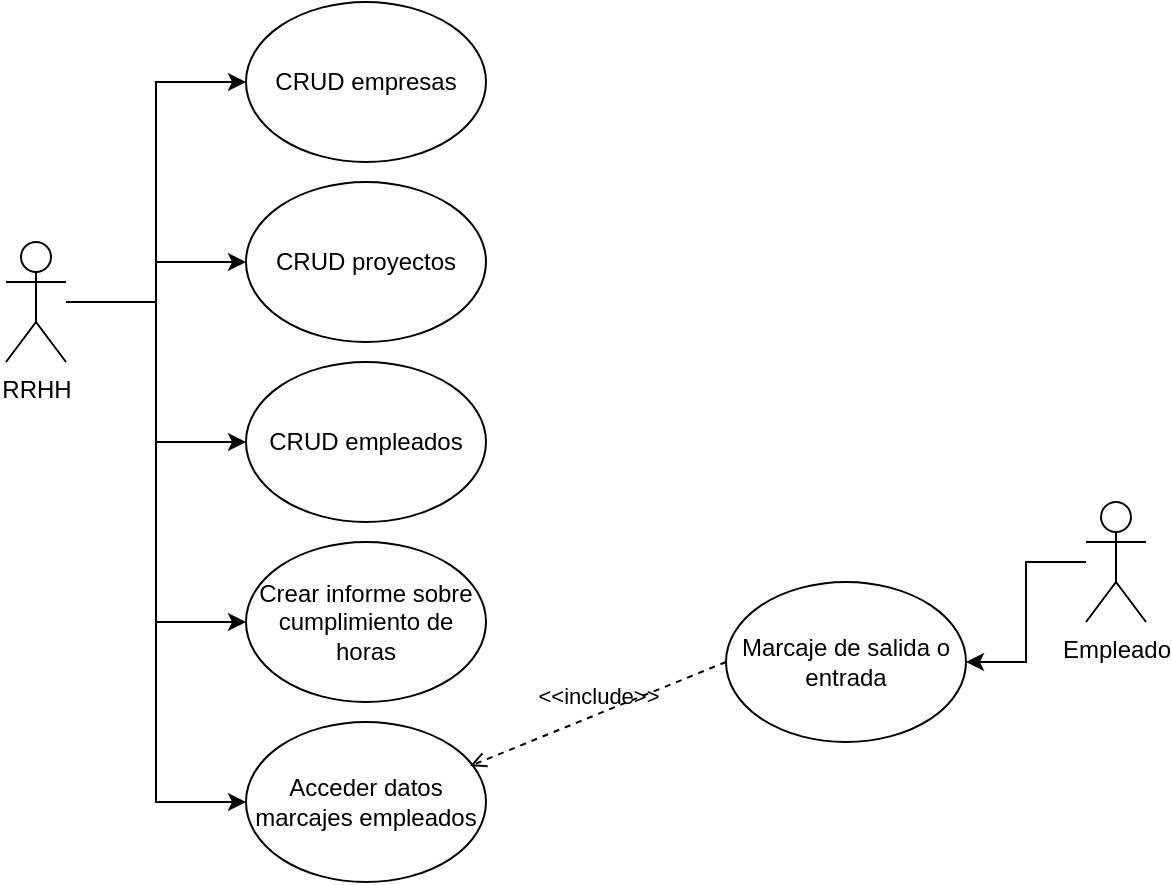 <mxfile version="21.0.2" type="github">
  <diagram name="Page-1" id="xl4MJ88EjeMnw6IJl3ZT">
    <mxGraphModel dx="1434" dy="764" grid="1" gridSize="10" guides="1" tooltips="1" connect="1" arrows="1" fold="1" page="1" pageScale="1" pageWidth="850" pageHeight="1100" math="0" shadow="0">
      <root>
        <mxCell id="0" />
        <mxCell id="1" parent="0" />
        <mxCell id="a2OSM05QCFBGGNWs0fvZ-5" style="edgeStyle=orthogonalEdgeStyle;rounded=0;orthogonalLoop=1;jettySize=auto;html=1;entryX=0;entryY=0.5;entryDx=0;entryDy=0;" edge="1" parent="1" source="a2OSM05QCFBGGNWs0fvZ-1" target="a2OSM05QCFBGGNWs0fvZ-2">
          <mxGeometry relative="1" as="geometry" />
        </mxCell>
        <mxCell id="a2OSM05QCFBGGNWs0fvZ-6" style="edgeStyle=orthogonalEdgeStyle;rounded=0;orthogonalLoop=1;jettySize=auto;html=1;entryX=0;entryY=0.5;entryDx=0;entryDy=0;" edge="1" parent="1" source="a2OSM05QCFBGGNWs0fvZ-1" target="a2OSM05QCFBGGNWs0fvZ-4">
          <mxGeometry relative="1" as="geometry" />
        </mxCell>
        <mxCell id="a2OSM05QCFBGGNWs0fvZ-7" style="edgeStyle=orthogonalEdgeStyle;rounded=0;orthogonalLoop=1;jettySize=auto;html=1;entryX=0;entryY=0.5;entryDx=0;entryDy=0;" edge="1" parent="1" source="a2OSM05QCFBGGNWs0fvZ-1" target="a2OSM05QCFBGGNWs0fvZ-3">
          <mxGeometry relative="1" as="geometry" />
        </mxCell>
        <mxCell id="a2OSM05QCFBGGNWs0fvZ-9" style="edgeStyle=orthogonalEdgeStyle;rounded=0;orthogonalLoop=1;jettySize=auto;html=1;entryX=0;entryY=0.5;entryDx=0;entryDy=0;" edge="1" parent="1" source="a2OSM05QCFBGGNWs0fvZ-1" target="a2OSM05QCFBGGNWs0fvZ-8">
          <mxGeometry relative="1" as="geometry" />
        </mxCell>
        <mxCell id="a2OSM05QCFBGGNWs0fvZ-11" style="edgeStyle=orthogonalEdgeStyle;rounded=0;orthogonalLoop=1;jettySize=auto;html=1;entryX=0;entryY=0.5;entryDx=0;entryDy=0;" edge="1" parent="1" source="a2OSM05QCFBGGNWs0fvZ-1" target="a2OSM05QCFBGGNWs0fvZ-10">
          <mxGeometry relative="1" as="geometry" />
        </mxCell>
        <mxCell id="a2OSM05QCFBGGNWs0fvZ-1" value="RRHH" style="shape=umlActor;verticalLabelPosition=bottom;verticalAlign=top;html=1;outlineConnect=0;" vertex="1" parent="1">
          <mxGeometry x="120" y="220" width="30" height="60" as="geometry" />
        </mxCell>
        <mxCell id="a2OSM05QCFBGGNWs0fvZ-2" value="CRUD empresas" style="ellipse;whiteSpace=wrap;html=1;" vertex="1" parent="1">
          <mxGeometry x="240" y="100" width="120" height="80" as="geometry" />
        </mxCell>
        <mxCell id="a2OSM05QCFBGGNWs0fvZ-3" value="CRUD empleados" style="ellipse;whiteSpace=wrap;html=1;" vertex="1" parent="1">
          <mxGeometry x="240" y="280" width="120" height="80" as="geometry" />
        </mxCell>
        <mxCell id="a2OSM05QCFBGGNWs0fvZ-4" value="CRUD proyectos" style="ellipse;whiteSpace=wrap;html=1;" vertex="1" parent="1">
          <mxGeometry x="240" y="190" width="120" height="80" as="geometry" />
        </mxCell>
        <mxCell id="a2OSM05QCFBGGNWs0fvZ-8" value="Crear informe sobre cumplimiento de horas" style="ellipse;whiteSpace=wrap;html=1;" vertex="1" parent="1">
          <mxGeometry x="240" y="370" width="120" height="80" as="geometry" />
        </mxCell>
        <mxCell id="a2OSM05QCFBGGNWs0fvZ-10" value="Acceder datos marcajes empleados" style="ellipse;whiteSpace=wrap;html=1;" vertex="1" parent="1">
          <mxGeometry x="240" y="460" width="120" height="80" as="geometry" />
        </mxCell>
        <mxCell id="a2OSM05QCFBGGNWs0fvZ-18" style="edgeStyle=orthogonalEdgeStyle;rounded=0;orthogonalLoop=1;jettySize=auto;html=1;entryX=1;entryY=0.5;entryDx=0;entryDy=0;" edge="1" parent="1" source="a2OSM05QCFBGGNWs0fvZ-12" target="a2OSM05QCFBGGNWs0fvZ-14">
          <mxGeometry relative="1" as="geometry" />
        </mxCell>
        <mxCell id="a2OSM05QCFBGGNWs0fvZ-12" value="Empleado" style="shape=umlActor;verticalLabelPosition=bottom;verticalAlign=top;html=1;outlineConnect=0;" vertex="1" parent="1">
          <mxGeometry x="660" y="350" width="30" height="60" as="geometry" />
        </mxCell>
        <mxCell id="a2OSM05QCFBGGNWs0fvZ-14" value="Marcaje de salida o entrada" style="ellipse;whiteSpace=wrap;html=1;" vertex="1" parent="1">
          <mxGeometry x="480" y="390" width="120" height="80" as="geometry" />
        </mxCell>
        <mxCell id="a2OSM05QCFBGGNWs0fvZ-21" value="&amp;lt;&amp;lt;include&amp;gt;&amp;gt;" style="html=1;verticalAlign=bottom;labelBackgroundColor=none;endArrow=open;endFill=0;dashed=1;rounded=0;entryX=1;entryY=0;entryDx=0;entryDy=0;exitX=0;exitY=0.5;exitDx=0;exitDy=0;" edge="1" parent="1" source="a2OSM05QCFBGGNWs0fvZ-14">
          <mxGeometry width="160" relative="1" as="geometry">
            <mxPoint x="490" y="350" as="sourcePoint" />
            <mxPoint x="352" y="482" as="targetPoint" />
          </mxGeometry>
        </mxCell>
      </root>
    </mxGraphModel>
  </diagram>
</mxfile>
